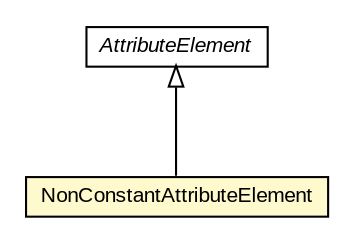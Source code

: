#!/usr/local/bin/dot
#
# Class diagram 
# Generated by UMLGraph version 5.3 (http://www.umlgraph.org/)
#

digraph G {
	edge [fontname="arial",fontsize=10,labelfontname="arial",labelfontsize=10];
	node [fontname="arial",fontsize=10,shape=plaintext];
	nodesep=0.25;
	ranksep=0.5;
	// context.arch.discoverer.component.NonConstantAttributeElement
	c153003 [label=<<table title="context.arch.discoverer.component.NonConstantAttributeElement" border="0" cellborder="1" cellspacing="0" cellpadding="2" port="p" bgcolor="lemonChiffon" href="./NonConstantAttributeElement.html">
		<tr><td><table border="0" cellspacing="0" cellpadding="1">
<tr><td align="center" balign="center"> NonConstantAttributeElement </td></tr>
		</table></td></tr>
		</table>>, fontname="arial", fontcolor="black", fontsize=10.0];
	// context.arch.discoverer.component.AttributeElement
	c153009 [label=<<table title="context.arch.discoverer.component.AttributeElement" border="0" cellborder="1" cellspacing="0" cellpadding="2" port="p" href="./AttributeElement.html">
		<tr><td><table border="0" cellspacing="0" cellpadding="1">
<tr><td align="center" balign="center"><font face="arial italic"> AttributeElement </font></td></tr>
		</table></td></tr>
		</table>>, fontname="arial", fontcolor="black", fontsize=10.0];
	//context.arch.discoverer.component.NonConstantAttributeElement extends context.arch.discoverer.component.AttributeElement
	c153009:p -> c153003:p [dir=back,arrowtail=empty];
}

